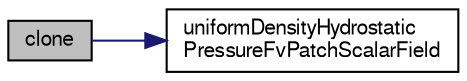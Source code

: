 digraph "clone"
{
  bgcolor="transparent";
  edge [fontname="FreeSans",fontsize="10",labelfontname="FreeSans",labelfontsize="10"];
  node [fontname="FreeSans",fontsize="10",shape=record];
  rankdir="LR";
  Node24 [label="clone",height=0.2,width=0.4,color="black", fillcolor="grey75", style="filled", fontcolor="black"];
  Node24 -> Node25 [color="midnightblue",fontsize="10",style="solid",fontname="FreeSans"];
  Node25 [label="uniformDensityHydrostatic\lPressureFvPatchScalarField",height=0.2,width=0.4,color="black",URL="$a22306.html#af24bf3f9202d3c19b356a34ec027b38c",tooltip="Construct from patch and internal field. "];
}

